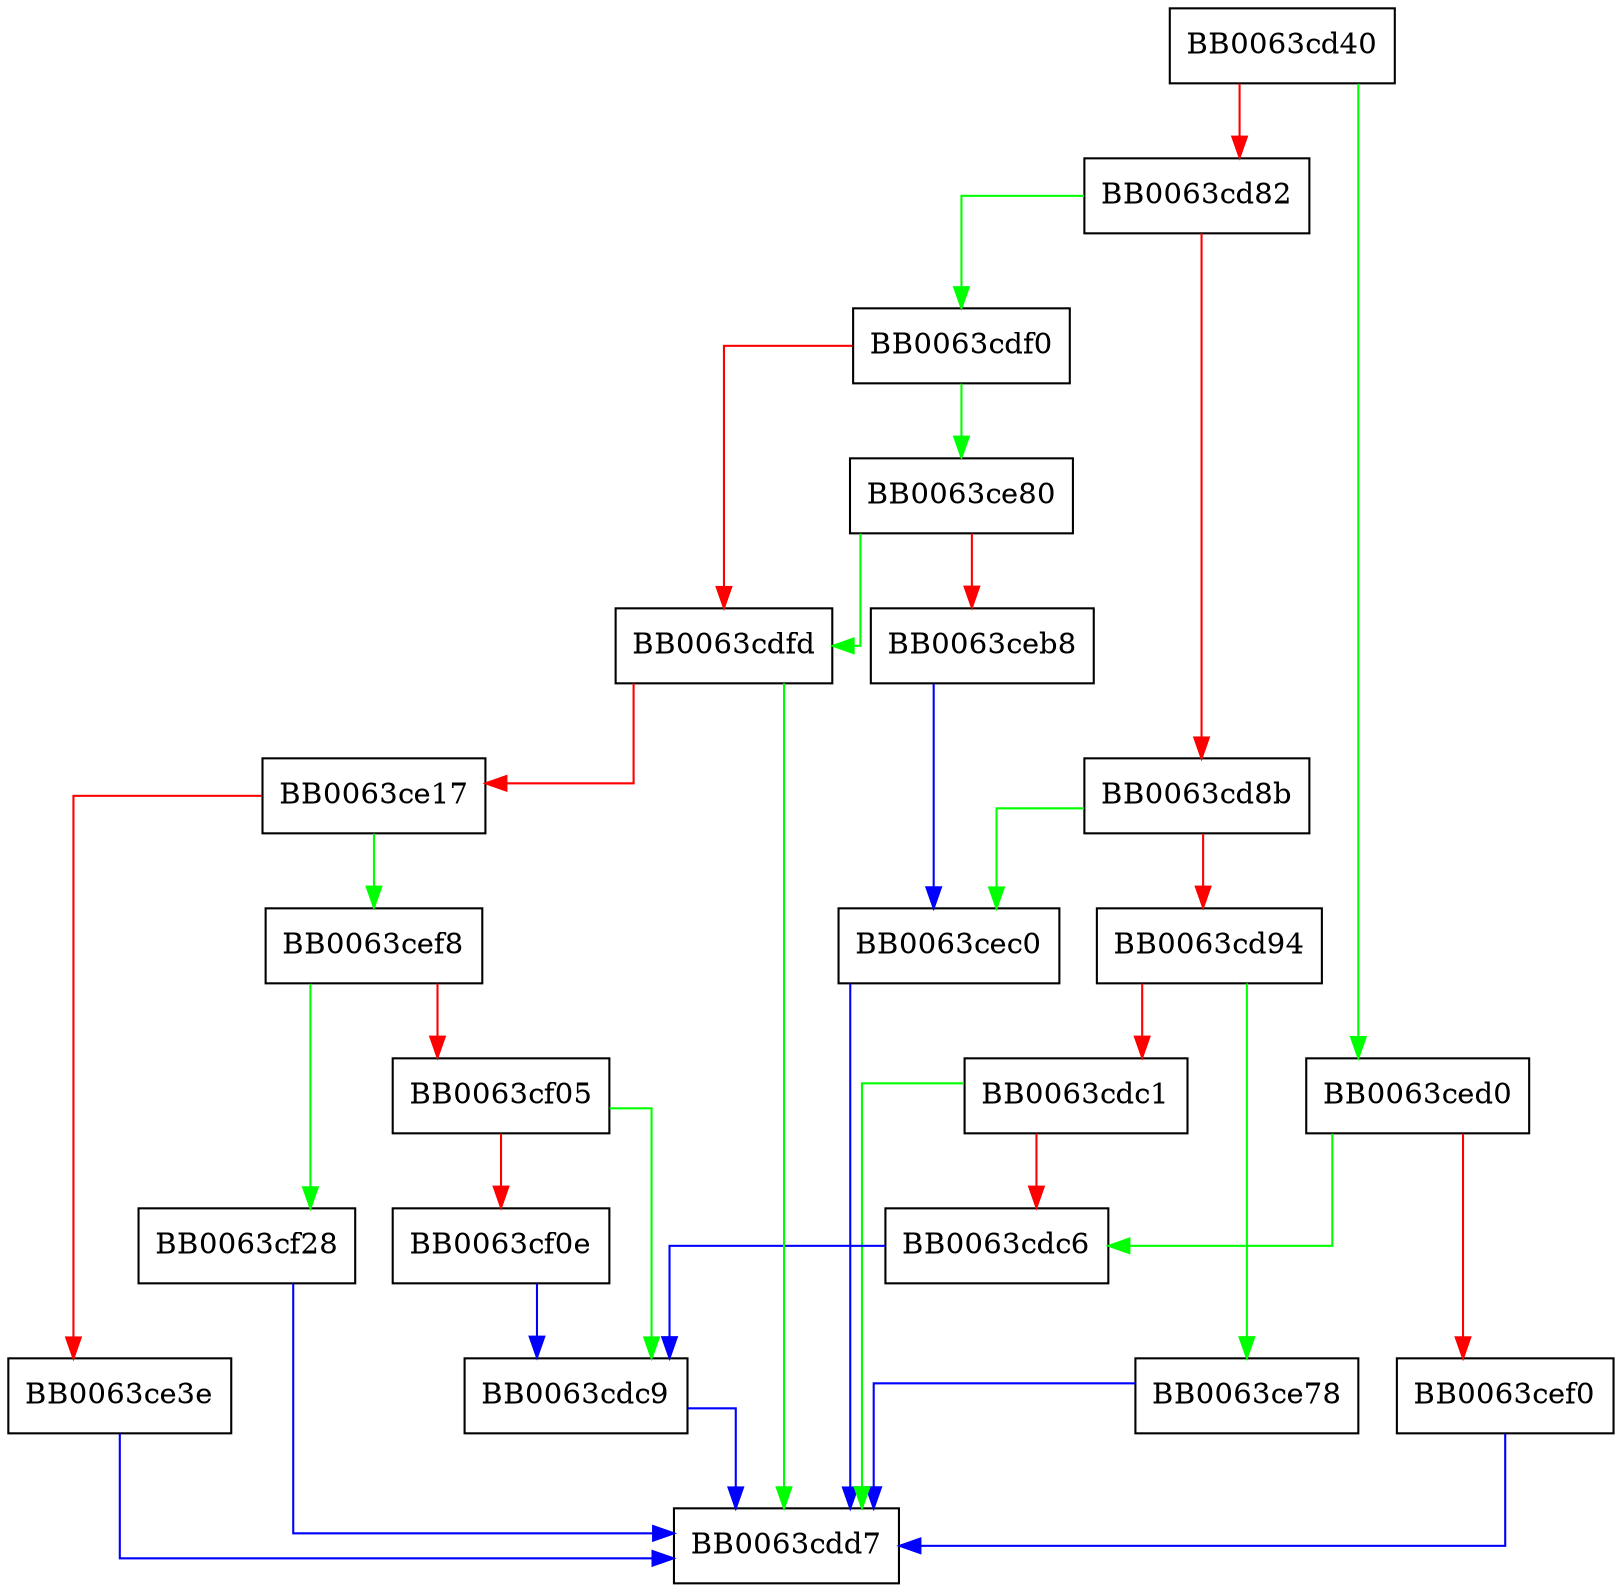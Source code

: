 digraph pkey_rsa_verifyrecover {
  node [shape="box"];
  graph [splines=ortho];
  BB0063cd40 -> BB0063ced0 [color="green"];
  BB0063cd40 -> BB0063cd82 [color="red"];
  BB0063cd82 -> BB0063cdf0 [color="green"];
  BB0063cd82 -> BB0063cd8b [color="red"];
  BB0063cd8b -> BB0063cec0 [color="green"];
  BB0063cd8b -> BB0063cd94 [color="red"];
  BB0063cd94 -> BB0063ce78 [color="green"];
  BB0063cd94 -> BB0063cdc1 [color="red"];
  BB0063cdc1 -> BB0063cdd7 [color="green"];
  BB0063cdc1 -> BB0063cdc6 [color="red"];
  BB0063cdc6 -> BB0063cdc9 [color="blue"];
  BB0063cdc9 -> BB0063cdd7 [color="blue"];
  BB0063cdf0 -> BB0063ce80 [color="green"];
  BB0063cdf0 -> BB0063cdfd [color="red"];
  BB0063cdfd -> BB0063cdd7 [color="green"];
  BB0063cdfd -> BB0063ce17 [color="red"];
  BB0063ce17 -> BB0063cef8 [color="green"];
  BB0063ce17 -> BB0063ce3e [color="red"];
  BB0063ce3e -> BB0063cdd7 [color="blue"];
  BB0063ce78 -> BB0063cdd7 [color="blue"];
  BB0063ce80 -> BB0063cdfd [color="green"];
  BB0063ce80 -> BB0063ceb8 [color="red"];
  BB0063ceb8 -> BB0063cec0 [color="blue"];
  BB0063cec0 -> BB0063cdd7 [color="blue"];
  BB0063ced0 -> BB0063cdc6 [color="green"];
  BB0063ced0 -> BB0063cef0 [color="red"];
  BB0063cef0 -> BB0063cdd7 [color="blue"];
  BB0063cef8 -> BB0063cf28 [color="green"];
  BB0063cef8 -> BB0063cf05 [color="red"];
  BB0063cf05 -> BB0063cdc9 [color="green"];
  BB0063cf05 -> BB0063cf0e [color="red"];
  BB0063cf0e -> BB0063cdc9 [color="blue"];
  BB0063cf28 -> BB0063cdd7 [color="blue"];
}